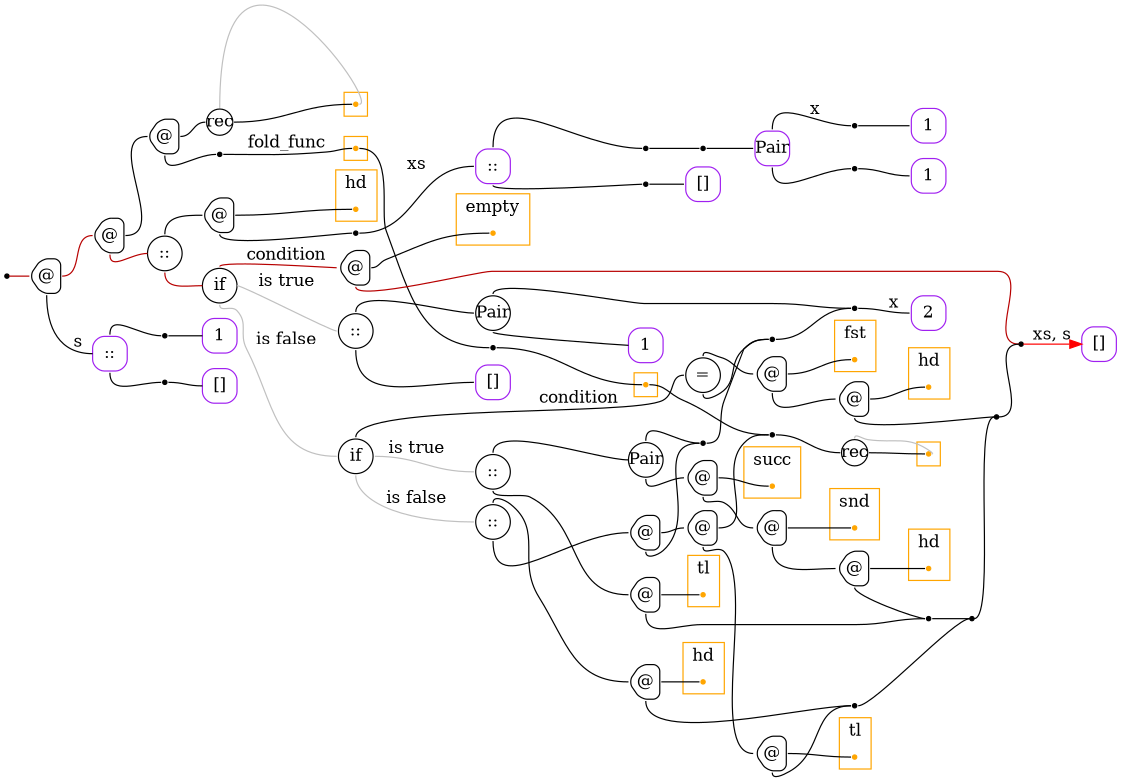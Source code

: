 digraph G {
  rankdir=LR;
  edge[arrowhead=none,arrowtail=none];
  node[fixedsize=true,shape=circle]
  size="9.201041666666667,5.219270833333334";
  labeldistance=0;
  nodesep=.175;
  ranksep=.175;

 nd1[shape=point];
   nd15[label="1",tooltip="nd15-ConstGraph",style=rounded,orientation=90,shape=square,width=.4,height=.4,color="purple"];
   nd21[label="2",tooltip="nd21-ConstGraph",style=rounded,orientation=90,shape=square,width=.4,height=.4,color="purple"];
   nd27[label="1",tooltip="nd27-ConstGraph",style=rounded,orientation=90,shape=square,width=.4,height=.4,color="purple"];
   nd32[label="[]",tooltip="nd32-ConstEmptyGraph",style=rounded,orientation=90,shape=square,width=.4,height=.4,color="purple"];
 subgraph cluster_nd174 {
   graph[style=fill,color="orange"];
   ndcluster_nd174[tooltip="nd174",orientation=90,shape=point,color="orange"];
 };
   nd592[label="1",tooltip="nd592-ConstGraph",style=rounded,orientation=90,shape=square,width=.4,height=.4,color="purple"];
   nd596[label="[]",tooltip="nd596-ConstEmptyGraph",style=rounded,orientation=90,shape=square,width=.4,height=.4,color="purple"];
   nd686[label="Pair",tooltip="nd686-ConstPairGraph",style=rounded,orientation=90,shape=square,width=.4,height=.4,color="purple"];
   nd692[label="::",tooltip="nd692-ConstListGraph",style=rounded,orientation=90,shape=square,width=.4,height=.4,color="purple"];
 nd696[label="rec",tooltip="nd696-RecurGraph",style=rounded,width=.3,height=.3,color="#000000"];
   subgraph cluster_nd700 {
     graph[style=fill,color="orange"];
     ndcluster_nd700[tooltip="nd700",orientation=90,shape=point,color="orange"];
   };
 nd506[label="@",tooltip="nd506-AppGraph",style=rounded,orientation=90,shape=house,width=.4,height=.4,color="#000000"];
 nd507[label="@",tooltip="nd507-AppGraph",style=rounded,orientation=90,shape=house,width=.4,height=.4,color="#000000"];
 nd508[label="@",tooltip="nd508-AppGraph",style=rounded,orientation=90,shape=house,width=.4,height=.4,color="#000000"];
 nd522[label=" ",tooltip="nd522-ContractGraph",style=rounded,orientation=90,shape=point];
   nd777[label="::",tooltip="nd777-ConstListGraph",style=rounded,orientation=90,shape=square,width=.4,height=.4,color="purple"];
 nd780[label=" ",tooltip="nd780-ContractGraph",style=rounded,orientation=90,shape=point];
 nd781[label=" ",tooltip="nd781-ContractGraph",style=rounded,orientation=90,shape=point];
 nd885[label=" ",tooltip="nd885-ContractGraph",style=rounded,orientation=90,shape=point];
 nd856[label="::",tooltip="nd856-BinOpGraph",style=rounded,width=.4,height=.4,color="#000000"];
 nd857[label="@",tooltip="nd857-AppGraph",style=rounded,orientation=90,shape=house,width=.4,height=.4,color="#000000"];
 subgraph cluster_nd860 {
   graph[style=fill,color="orange",label="hd"];
   ndcluster_nd860[tooltip="nd860",orientation=90,shape=point,color="orange"];
 };
 nd875[label=" ",tooltip="nd875-ContractGraph",style=rounded,orientation=90,shape=point];
 nd909[label=" ",tooltip="nd909-ContractGraph",style=rounded,orientation=90,shape=point];
 nd918[label=" ",tooltip="nd918-ContractGraph",style=rounded,orientation=90,shape=point];
 nd919[label=" ",tooltip="nd919-ContractGraph",style=rounded,orientation=90,shape=point];
 nd938[label=" ",tooltip="nd938-ContractGraph",style=rounded,orientation=90,shape=point];
 nd939[label=" ",tooltip="nd939-ContractGraph",style=rounded,orientation=90,shape=point];
   nd944[label="[]",tooltip="nd944-ConstEmptyGraph",style=rounded,orientation=90,shape=square,width=.4,height=.4,color="purple"];
 subgraph cluster_nd383 {
   graph[style=fill,color="orange"];
   ndcluster_nd383[tooltip="nd383",orientation=90,shape=point,color="orange"];
 };
 nd946[label="rec",tooltip="nd946-RecurGraph",style=rounded,width=.3,height=.3,color="#000000"];
   subgraph cluster_nd950 {
     graph[style=fill,color="orange"];
     ndcluster_nd950[tooltip="nd950",orientation=90,shape=point,color="orange"];
   };
 nd1152[label=" ",tooltip="nd1152-ContractGraph",style=rounded,orientation=90,shape=point];
 nd1058[label="if",tooltip="nd1058-IfGraph",style=rounded,width=.4,height=.4,color="#000000"];
 nd1059[label="@",tooltip="nd1059-AppGraph",style=rounded,orientation=90,shape=house,width=.4,height=.4,color="#000000"];
 subgraph cluster_nd1062 {
   graph[style=fill,color="orange",label="empty"];
   ndcluster_nd1062[tooltip="nd1062",orientation=90,shape=point,color="orange"];
 };
 nd1066[label="::",tooltip="nd1066-BinOpGraph",style=rounded,width=.4,height=.4,color="#000000"];
 nd1067[label="Pair",tooltip="nd1067-BinOpGraph",style=rounded,width=.4,height=.4,color="#000000"];
   nd1071[label="1",tooltip="nd1071-ConstGraph",style=rounded,orientation=90,shape=square,width=.4,height=.4,color="purple"];
   nd1075[label="[]",tooltip="nd1075-ConstEmptyGraph",style=rounded,orientation=90,shape=square,width=.4,height=.4,color="purple"];
 nd1076[label="if",tooltip="nd1076-IfGraph",style=rounded,width=.4,height=.4,color="#000000"];
 nd1077[label="=",tooltip="nd1077-BinOpGraph",style=rounded,width=.4,height=.4,color="#000000"];
 nd1078[label="@",tooltip="nd1078-AppGraph",style=rounded,orientation=90,shape=house,width=.4,height=.4,color="#000000"];
 subgraph cluster_nd1081 {
   graph[style=fill,color="orange",label="fst"];
   ndcluster_nd1081[tooltip="nd1081",orientation=90,shape=point,color="orange"];
 };
 nd1085[label="@",tooltip="nd1085-AppGraph",style=rounded,orientation=90,shape=house,width=.4,height=.4,color="#000000"];
 subgraph cluster_nd1088 {
   graph[style=fill,color="orange",label="hd"];
   ndcluster_nd1088[tooltip="nd1088",orientation=90,shape=point,color="orange"];
 };
 nd1092[label="::",tooltip="nd1092-BinOpGraph",style=rounded,width=.4,height=.4,color="#000000"];
 nd1093[label="Pair",tooltip="nd1093-BinOpGraph",style=rounded,width=.4,height=.4,color="#000000"];
 nd1094[label="@",tooltip="nd1094-AppGraph",style=rounded,orientation=90,shape=house,width=.4,height=.4,color="#000000"];
 subgraph cluster_nd1097 {
   graph[style=fill,color="orange",label="succ"];
   ndcluster_nd1097[tooltip="nd1097",orientation=90,shape=point,color="orange"];
 };
 nd1101[label="@",tooltip="nd1101-AppGraph",style=rounded,orientation=90,shape=house,width=.4,height=.4,color="#000000"];
 subgraph cluster_nd1104 {
   graph[style=fill,color="orange",label="snd"];
   ndcluster_nd1104[tooltip="nd1104",orientation=90,shape=point,color="orange"];
 };
 nd1108[label="@",tooltip="nd1108-AppGraph",style=rounded,orientation=90,shape=house,width=.4,height=.4,color="#000000"];
 subgraph cluster_nd1111 {
   graph[style=fill,color="orange",label="hd"];
   ndcluster_nd1111[tooltip="nd1111",orientation=90,shape=point,color="orange"];
 };
 nd1115[label="@",tooltip="nd1115-AppGraph",style=rounded,orientation=90,shape=house,width=.4,height=.4,color="#000000"];
 subgraph cluster_nd1118 {
   graph[style=fill,color="orange",label="tl"];
   ndcluster_nd1118[tooltip="nd1118",orientation=90,shape=point,color="orange"];
 };
 nd1122[label=" ",tooltip="nd1122-ContractGraph",style=rounded,orientation=90,shape=point];
 nd1123[label="::",tooltip="nd1123-BinOpGraph",style=rounded,width=.4,height=.4,color="#000000"];
 nd1124[label="@",tooltip="nd1124-AppGraph",style=rounded,orientation=90,shape=house,width=.4,height=.4,color="#000000"];
 subgraph cluster_nd1127 {
   graph[style=fill,color="orange",label="hd"];
   ndcluster_nd1127[tooltip="nd1127",orientation=90,shape=point,color="orange"];
 };
 nd1131[label="@",tooltip="nd1131-AppGraph",style=rounded,orientation=90,shape=house,width=.4,height=.4,color="#000000"];
 nd1132[label="@",tooltip="nd1132-AppGraph",style=rounded,orientation=90,shape=house,width=.4,height=.4,color="#000000"];
 nd1134[label="@",tooltip="nd1134-AppGraph",style=rounded,orientation=90,shape=house,width=.4,height=.4,color="#000000"];
 subgraph cluster_nd1137 {
   graph[style=fill,color="orange",label="tl"];
   ndcluster_nd1137[tooltip="nd1137",orientation=90,shape=point,color="orange"];
 };
 nd1142[label=" ",tooltip="nd1142-ContractGraph",style=rounded,orientation=90,shape=point];
 nd1143[label=" ",tooltip="nd1143-ContractGraph",style=rounded,orientation=90,shape=point];
 nd1144[label=" ",tooltip="nd1144-ContractGraph",style=rounded,orientation=90,shape=point];
 nd1145[label=" ",tooltip="nd1145-ContractGraph",style=rounded,orientation=90,shape=point];
 nd1146[label=" ",tooltip="nd1146-ContractGraph",style=rounded,orientation=90,shape=point];
 nd1147[label=" ",tooltip="nd1147-ContractGraph",style=rounded,orientation=90,shape=point];
 nd1148[label=" ",tooltip="nd1148-ContractGraph",style=rounded,orientation=90,shape=point];

  ndcluster_nd174->nd885[tailport=e,headport=w];
  nd780->nd27[tailport=e,headport=w];
  nd781->nd32[tailport=e,headport=w];
  ndcluster_nd383->nd1152[tailport=e,headport=w];
  nd885->ndcluster_nd383[tailport=e,headport=w];
  nd1152->nd946[tailport=e,headport=w,color=black,arrowhead=none,arrowtail=none];
  nd506->nd777[label="s",tailport=s,headport=w];
  nd508->nd696[tailport=e,headport=w,color=black,arrowhead=none,arrowtail=none];
  nd507->nd508[tailport=e,headport=w];
  nd508->nd522[tailport=s,headport=w];
  nd506->nd507[tailport=e,headport=w,color="#b70000",arrowhead=none,arrowtail=none];
  nd1->nd506[label="",tailport=e,headport=w,color="#b70000",arrowhead=none,arrowtail=none];
  nd522->ndcluster_nd174[label="fold_func",tailport=e,headport=w];
  nd686->nd919[tailport=s,headport=w];
  nd692->nd938[tailport=n,headport=w];
  nd692->nd939[tailport=s,headport=w];
  nd686->nd918[label="x",tailport=n,headport=w];
  nd918->nd15[tailport=e,headport=w];
  nd919->nd592[tailport=e,headport=w];
  nd909->nd686[tailport=e,headport=w];
  nd939->nd596[tailport=e,headport=w];
  nd696->ndcluster_nd700[dir=back,headport=e,tailport=n,color=grey,arrowhead=none,arrowtail=none];
  nd696->ndcluster_nd700[tailport=e,headport=w];
  nd777->nd780[tailport=n,headport=w];
  nd777->nd781[tailport=s,headport=w];
  nd857->ndcluster_nd860[tailport=e,headport=w];
  nd856->nd857[tailport=n,headport=w];
  nd857->nd875[tailport=s,headport=w];
  nd507->nd856[label="",tailport=s,headport=w,color="#b70000",arrowhead=none,arrowtail=none];
  nd875->nd692[label="xs",tailport=e,headport=w];
  nd938->nd909[tailport=e,headport=w];
  nd946->ndcluster_nd950[dir=back,headport=e,tailport=n,color=grey,arrowhead=none,arrowtail=none];
  nd946->ndcluster_nd950[tailport=e,headport=w];
  nd1059->ndcluster_nd1062[tailport=e,headport=w];
  nd1067->nd1071[tailport=s,headport=w];
  nd1066->nd1067[tailport=n,headport=w];
  nd1066->nd1075[tailport=s,headport=w];
  nd1085->ndcluster_nd1088[tailport=e,headport=w];
  nd1078->ndcluster_nd1081[tailport=e,headport=w];
  nd1078->nd1085[tailport=s,headport=w];
  nd1077->nd1078[tailport=n,headport=w];
  nd1108->ndcluster_nd1111[tailport=e,headport=w];
  nd1101->ndcluster_nd1104[tailport=e,headport=w];
  nd1101->nd1108[tailport=s,headport=w];
  nd1094->ndcluster_nd1097[tailport=e,headport=w];
  nd1094->nd1101[tailport=s,headport=w];
  nd1093->nd1094[tailport=s,headport=w];
  nd1115->ndcluster_nd1118[tailport=e,headport=w];
  nd1092->nd1093[tailport=n,headport=w];
  nd1092->nd1115[tailport=s,headport=w];
  nd1115->nd1122[tailport=s,headport=w];
  nd1108->nd1122[tailport=s,headport=w];
  nd1124->ndcluster_nd1127[tailport=e,headport=w];
  nd1134->ndcluster_nd1137[tailport=e,headport=w];
  nd1132->nd1152[tailport=e,headport=w];
  nd1132->nd1134[tailport=s,headport=w];
  nd1131->nd1132[tailport=e,headport=w];
  nd1123->nd1124[tailport=n,headport=w];
  nd1123->nd1131[tailport=s,headport=w];
  nd1134->nd1142[tailport=s,headport=w];
  nd1124->nd1142[tailport=s,headport=w];
  nd1076->nd1077[label="condition",tailport=n,headport=w];
  nd1076->nd1092[label="is true",tailport=e,headport=w,color=grey,arrowhead=none,arrowtail=none];
  nd1076->nd1123[label="is false",tailport=s,headport=w,color=grey,arrowhead=none,arrowtail=none];
  nd1131->nd1143[tailport=s,headport=w];
  nd1093->nd1143[tailport=n,headport=w];
  nd1142->nd1144[tailport=e,headport=w];
  nd1122->nd1144[tailport=e,headport=w];
  nd1077->nd1145[tailport=s,headport=w];
  nd1143->nd1145[tailport=e,headport=w];
  nd1085->nd1146[tailport=s,headport=w];
  nd1144->nd1146[tailport=e,headport=w];
  nd1058->nd1059[label="condition",tailport=n,headport=w,color="#b70000",arrowhead=none,arrowtail=none];
  nd1058->nd1066[label="is true",tailport=e,headport=w,color=grey,arrowhead=none,arrowtail=none];
  nd1058->nd1076[label="is false",tailport=s,headport=w,color=grey,arrowhead=none,arrowtail=none];
  nd1145->nd1147[tailport=e,headport=w];
  nd1067->nd1147[tailport=n,headport=w];
  nd1059->nd1148[tailport=s,headport=w,color="#b70000",arrowhead=none,arrowtail=none];
  nd1146->nd1148[tailport=e,headport=w];
  nd856->nd1058[tailport=s,headport=w,color="#b70000",arrowhead=none,arrowtail=none];
  nd1147->nd21[label="x",tailport=e,headport=w];
  nd1148->nd944[label="xs, s",tailport=e,headport=w,color=red,arrowhead=normal];
}